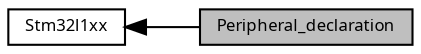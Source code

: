 digraph "Peripheral_declaration"
{
  edge [fontname="Sans",fontsize="8",labelfontname="Sans",labelfontsize="8"];
  node [fontname="Sans",fontsize="8",shape=record];
  rankdir=LR;
  Node1 [label="Stm32l1xx",height=0.2,width=0.4,color="black", fillcolor="white", style="filled",URL="$group__stm32l1xx.html"];
  Node0 [label="Peripheral_declaration",height=0.2,width=0.4,color="black", fillcolor="grey75", style="filled", fontcolor="black"];
  Node1->Node0 [shape=plaintext, dir="back", style="solid"];
}
